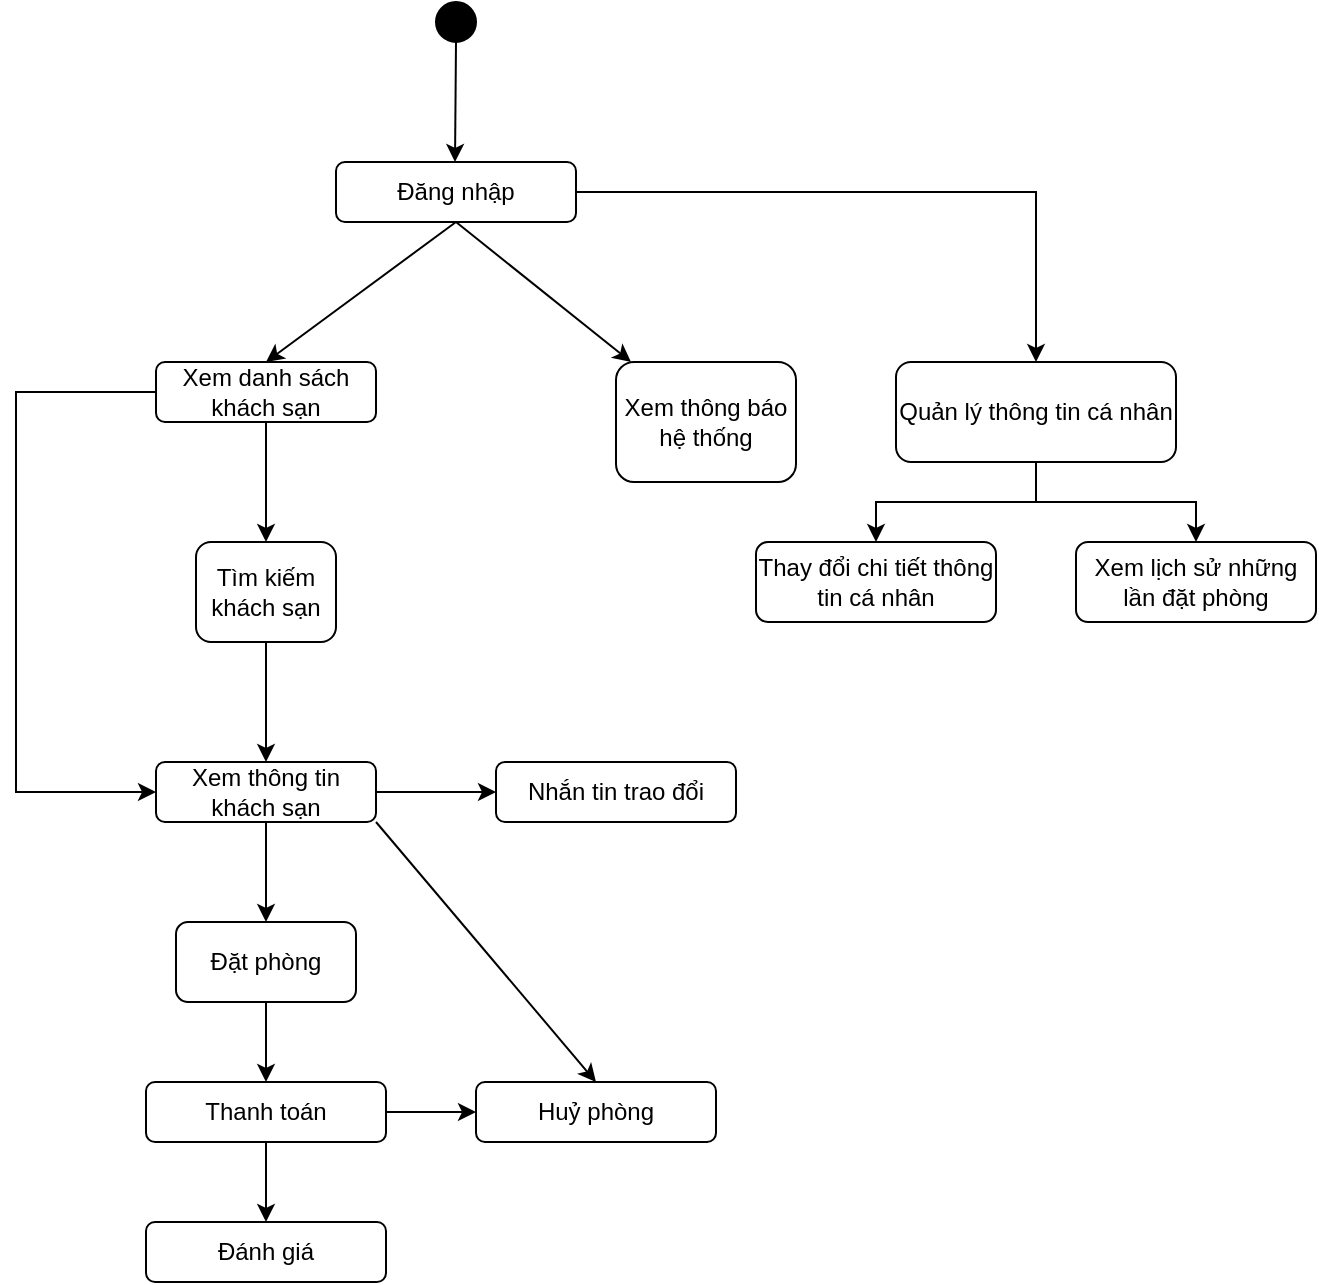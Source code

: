 <mxfile version="24.1.0" type="github">
  <diagram id="C5RBs43oDa-KdzZeNtuy" name="Page-1">
    <mxGraphModel dx="1148" dy="706" grid="1" gridSize="10" guides="1" tooltips="1" connect="1" arrows="1" fold="1" page="1" pageScale="1" pageWidth="1169" pageHeight="1654" math="0" shadow="0">
      <root>
        <mxCell id="WIyWlLk6GJQsqaUBKTNV-0" />
        <mxCell id="WIyWlLk6GJQsqaUBKTNV-1" parent="WIyWlLk6GJQsqaUBKTNV-0" />
        <mxCell id="VmKkZMUyM7MtfNB15jaY-3" style="edgeStyle=orthogonalEdgeStyle;rounded=0;orthogonalLoop=1;jettySize=auto;html=1;exitX=0.5;exitY=1;exitDx=0;exitDy=0;" edge="1" parent="WIyWlLk6GJQsqaUBKTNV-1" source="VmKkZMUyM7MtfNB15jaY-2">
          <mxGeometry relative="1" as="geometry">
            <mxPoint x="349.5" y="130" as="targetPoint" />
          </mxGeometry>
        </mxCell>
        <mxCell id="VmKkZMUyM7MtfNB15jaY-2" value="" style="ellipse;whiteSpace=wrap;html=1;aspect=fixed;fillColor=#000000;" vertex="1" parent="WIyWlLk6GJQsqaUBKTNV-1">
          <mxGeometry x="340" y="50" width="20" height="20" as="geometry" />
        </mxCell>
        <mxCell id="VmKkZMUyM7MtfNB15jaY-5" style="rounded=0;orthogonalLoop=1;jettySize=auto;html=1;exitX=0.5;exitY=1;exitDx=0;exitDy=0;entryX=0.5;entryY=0;entryDx=0;entryDy=0;" edge="1" parent="WIyWlLk6GJQsqaUBKTNV-1" source="VmKkZMUyM7MtfNB15jaY-4" target="VmKkZMUyM7MtfNB15jaY-6">
          <mxGeometry relative="1" as="geometry">
            <mxPoint x="300" y="230" as="targetPoint" />
          </mxGeometry>
        </mxCell>
        <mxCell id="VmKkZMUyM7MtfNB15jaY-13" style="rounded=0;orthogonalLoop=1;jettySize=auto;html=1;exitX=0.5;exitY=1;exitDx=0;exitDy=0;" edge="1" parent="WIyWlLk6GJQsqaUBKTNV-1" source="VmKkZMUyM7MtfNB15jaY-4" target="VmKkZMUyM7MtfNB15jaY-14">
          <mxGeometry relative="1" as="geometry">
            <mxPoint x="450" y="240" as="targetPoint" />
          </mxGeometry>
        </mxCell>
        <mxCell id="VmKkZMUyM7MtfNB15jaY-29" style="edgeStyle=orthogonalEdgeStyle;rounded=0;orthogonalLoop=1;jettySize=auto;html=1;exitX=1;exitY=0.5;exitDx=0;exitDy=0;" edge="1" parent="WIyWlLk6GJQsqaUBKTNV-1" source="VmKkZMUyM7MtfNB15jaY-4" target="VmKkZMUyM7MtfNB15jaY-30">
          <mxGeometry relative="1" as="geometry">
            <mxPoint x="650" y="240.0" as="targetPoint" />
          </mxGeometry>
        </mxCell>
        <mxCell id="VmKkZMUyM7MtfNB15jaY-4" value="Đăng nhập" style="rounded=1;whiteSpace=wrap;html=1;" vertex="1" parent="WIyWlLk6GJQsqaUBKTNV-1">
          <mxGeometry x="290" y="130" width="120" height="30" as="geometry" />
        </mxCell>
        <mxCell id="VmKkZMUyM7MtfNB15jaY-11" style="rounded=0;orthogonalLoop=1;jettySize=auto;html=1;exitX=0.5;exitY=1;exitDx=0;exitDy=0;" edge="1" parent="WIyWlLk6GJQsqaUBKTNV-1" source="VmKkZMUyM7MtfNB15jaY-6" target="VmKkZMUyM7MtfNB15jaY-12">
          <mxGeometry relative="1" as="geometry">
            <mxPoint x="380" y="320" as="targetPoint" />
          </mxGeometry>
        </mxCell>
        <mxCell id="VmKkZMUyM7MtfNB15jaY-16" style="edgeStyle=orthogonalEdgeStyle;rounded=0;orthogonalLoop=1;jettySize=auto;html=1;exitX=0;exitY=0.5;exitDx=0;exitDy=0;entryX=0;entryY=0.5;entryDx=0;entryDy=0;" edge="1" parent="WIyWlLk6GJQsqaUBKTNV-1" source="VmKkZMUyM7MtfNB15jaY-6" target="VmKkZMUyM7MtfNB15jaY-8">
          <mxGeometry relative="1" as="geometry">
            <Array as="points">
              <mxPoint x="130" y="245" />
              <mxPoint x="130" y="445" />
            </Array>
          </mxGeometry>
        </mxCell>
        <mxCell id="VmKkZMUyM7MtfNB15jaY-6" value="Xem danh sách khách sạn" style="rounded=1;whiteSpace=wrap;html=1;" vertex="1" parent="WIyWlLk6GJQsqaUBKTNV-1">
          <mxGeometry x="200" y="230" width="110" height="30" as="geometry" />
        </mxCell>
        <mxCell id="VmKkZMUyM7MtfNB15jaY-17" style="edgeStyle=orthogonalEdgeStyle;rounded=0;orthogonalLoop=1;jettySize=auto;html=1;exitX=0.5;exitY=1;exitDx=0;exitDy=0;" edge="1" parent="WIyWlLk6GJQsqaUBKTNV-1" source="VmKkZMUyM7MtfNB15jaY-8" target="VmKkZMUyM7MtfNB15jaY-18">
          <mxGeometry relative="1" as="geometry">
            <mxPoint x="254.5" y="510" as="targetPoint" />
          </mxGeometry>
        </mxCell>
        <mxCell id="VmKkZMUyM7MtfNB15jaY-24" style="edgeStyle=orthogonalEdgeStyle;rounded=0;orthogonalLoop=1;jettySize=auto;html=1;exitX=1;exitY=0.5;exitDx=0;exitDy=0;" edge="1" parent="WIyWlLk6GJQsqaUBKTNV-1" source="VmKkZMUyM7MtfNB15jaY-8" target="VmKkZMUyM7MtfNB15jaY-25">
          <mxGeometry relative="1" as="geometry">
            <mxPoint x="380" y="444.75" as="targetPoint" />
          </mxGeometry>
        </mxCell>
        <mxCell id="VmKkZMUyM7MtfNB15jaY-28" style="rounded=0;orthogonalLoop=1;jettySize=auto;html=1;exitX=1;exitY=1;exitDx=0;exitDy=0;entryX=0.5;entryY=0;entryDx=0;entryDy=0;" edge="1" parent="WIyWlLk6GJQsqaUBKTNV-1" source="VmKkZMUyM7MtfNB15jaY-8" target="VmKkZMUyM7MtfNB15jaY-27">
          <mxGeometry relative="1" as="geometry" />
        </mxCell>
        <mxCell id="VmKkZMUyM7MtfNB15jaY-8" value="Xem thông tin khách sạn" style="rounded=1;whiteSpace=wrap;html=1;" vertex="1" parent="WIyWlLk6GJQsqaUBKTNV-1">
          <mxGeometry x="200" y="430" width="110" height="30" as="geometry" />
        </mxCell>
        <mxCell id="VmKkZMUyM7MtfNB15jaY-15" style="edgeStyle=orthogonalEdgeStyle;rounded=0;orthogonalLoop=1;jettySize=auto;html=1;exitX=0.5;exitY=1;exitDx=0;exitDy=0;entryX=0.5;entryY=0;entryDx=0;entryDy=0;" edge="1" parent="WIyWlLk6GJQsqaUBKTNV-1" source="VmKkZMUyM7MtfNB15jaY-12" target="VmKkZMUyM7MtfNB15jaY-8">
          <mxGeometry relative="1" as="geometry" />
        </mxCell>
        <mxCell id="VmKkZMUyM7MtfNB15jaY-12" value="Tìm kiếm khách sạn" style="rounded=1;whiteSpace=wrap;html=1;" vertex="1" parent="WIyWlLk6GJQsqaUBKTNV-1">
          <mxGeometry x="220" y="320" width="70" height="50" as="geometry" />
        </mxCell>
        <mxCell id="VmKkZMUyM7MtfNB15jaY-14" value="Xem thông báo hệ thống" style="rounded=1;whiteSpace=wrap;html=1;" vertex="1" parent="WIyWlLk6GJQsqaUBKTNV-1">
          <mxGeometry x="430" y="230" width="90" height="60" as="geometry" />
        </mxCell>
        <mxCell id="VmKkZMUyM7MtfNB15jaY-19" style="edgeStyle=orthogonalEdgeStyle;rounded=0;orthogonalLoop=1;jettySize=auto;html=1;exitX=0.5;exitY=1;exitDx=0;exitDy=0;entryX=0.5;entryY=0;entryDx=0;entryDy=0;" edge="1" parent="WIyWlLk6GJQsqaUBKTNV-1" source="VmKkZMUyM7MtfNB15jaY-18" target="VmKkZMUyM7MtfNB15jaY-21">
          <mxGeometry relative="1" as="geometry">
            <mxPoint x="254.5" y="600" as="targetPoint" />
          </mxGeometry>
        </mxCell>
        <mxCell id="VmKkZMUyM7MtfNB15jaY-18" value="Đặt phòng" style="rounded=1;whiteSpace=wrap;html=1;" vertex="1" parent="WIyWlLk6GJQsqaUBKTNV-1">
          <mxGeometry x="210" y="510" width="90" height="40" as="geometry" />
        </mxCell>
        <mxCell id="VmKkZMUyM7MtfNB15jaY-22" style="edgeStyle=orthogonalEdgeStyle;rounded=0;orthogonalLoop=1;jettySize=auto;html=1;exitX=0.5;exitY=1;exitDx=0;exitDy=0;" edge="1" parent="WIyWlLk6GJQsqaUBKTNV-1" source="VmKkZMUyM7MtfNB15jaY-21" target="VmKkZMUyM7MtfNB15jaY-23">
          <mxGeometry relative="1" as="geometry">
            <mxPoint x="254.5" y="670" as="targetPoint" />
          </mxGeometry>
        </mxCell>
        <mxCell id="VmKkZMUyM7MtfNB15jaY-26" style="edgeStyle=orthogonalEdgeStyle;rounded=0;orthogonalLoop=1;jettySize=auto;html=1;exitX=1;exitY=0.5;exitDx=0;exitDy=0;" edge="1" parent="WIyWlLk6GJQsqaUBKTNV-1" source="VmKkZMUyM7MtfNB15jaY-21" target="VmKkZMUyM7MtfNB15jaY-27">
          <mxGeometry relative="1" as="geometry">
            <mxPoint x="380" y="604.769" as="targetPoint" />
          </mxGeometry>
        </mxCell>
        <mxCell id="VmKkZMUyM7MtfNB15jaY-21" value="Thanh toán" style="rounded=1;whiteSpace=wrap;html=1;" vertex="1" parent="WIyWlLk6GJQsqaUBKTNV-1">
          <mxGeometry x="195" y="590" width="120" height="30" as="geometry" />
        </mxCell>
        <mxCell id="VmKkZMUyM7MtfNB15jaY-23" value="Đánh giá" style="rounded=1;whiteSpace=wrap;html=1;" vertex="1" parent="WIyWlLk6GJQsqaUBKTNV-1">
          <mxGeometry x="195" y="660" width="120" height="30" as="geometry" />
        </mxCell>
        <mxCell id="VmKkZMUyM7MtfNB15jaY-25" value="Nhắn tin trao đổi" style="rounded=1;whiteSpace=wrap;html=1;" vertex="1" parent="WIyWlLk6GJQsqaUBKTNV-1">
          <mxGeometry x="370" y="430" width="120" height="30" as="geometry" />
        </mxCell>
        <mxCell id="VmKkZMUyM7MtfNB15jaY-27" value="Huỷ phòng" style="rounded=1;whiteSpace=wrap;html=1;" vertex="1" parent="WIyWlLk6GJQsqaUBKTNV-1">
          <mxGeometry x="360" y="590" width="120" height="30" as="geometry" />
        </mxCell>
        <mxCell id="VmKkZMUyM7MtfNB15jaY-31" style="edgeStyle=orthogonalEdgeStyle;rounded=0;orthogonalLoop=1;jettySize=auto;html=1;exitX=0.5;exitY=1;exitDx=0;exitDy=0;" edge="1" parent="WIyWlLk6GJQsqaUBKTNV-1" source="VmKkZMUyM7MtfNB15jaY-30" target="VmKkZMUyM7MtfNB15jaY-32">
          <mxGeometry relative="1" as="geometry">
            <mxPoint x="560" y="330" as="targetPoint" />
          </mxGeometry>
        </mxCell>
        <mxCell id="VmKkZMUyM7MtfNB15jaY-33" style="edgeStyle=orthogonalEdgeStyle;rounded=0;orthogonalLoop=1;jettySize=auto;html=1;exitX=0.5;exitY=1;exitDx=0;exitDy=0;" edge="1" parent="WIyWlLk6GJQsqaUBKTNV-1" source="VmKkZMUyM7MtfNB15jaY-30" target="VmKkZMUyM7MtfNB15jaY-34">
          <mxGeometry relative="1" as="geometry">
            <mxPoint x="720" y="330" as="targetPoint" />
          </mxGeometry>
        </mxCell>
        <mxCell id="VmKkZMUyM7MtfNB15jaY-30" value="Quản lý thông tin cá nhân" style="rounded=1;whiteSpace=wrap;html=1;" vertex="1" parent="WIyWlLk6GJQsqaUBKTNV-1">
          <mxGeometry x="570" y="230" width="140" height="50" as="geometry" />
        </mxCell>
        <mxCell id="VmKkZMUyM7MtfNB15jaY-32" value="Thay đổi chi tiết thông tin cá nhân" style="rounded=1;whiteSpace=wrap;html=1;" vertex="1" parent="WIyWlLk6GJQsqaUBKTNV-1">
          <mxGeometry x="500" y="320" width="120" height="40" as="geometry" />
        </mxCell>
        <mxCell id="VmKkZMUyM7MtfNB15jaY-34" value="Xem lịch sử những lần đặt phòng" style="rounded=1;whiteSpace=wrap;html=1;" vertex="1" parent="WIyWlLk6GJQsqaUBKTNV-1">
          <mxGeometry x="660" y="320" width="120" height="40" as="geometry" />
        </mxCell>
      </root>
    </mxGraphModel>
  </diagram>
</mxfile>
